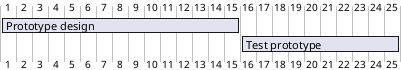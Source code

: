 {
  "sha1": "rdemo1ev2999v0sw6y8nnwepkm43j2p",
  "insertion": {
    "when": "2024-06-04T17:28:43.624Z",
    "user": "plantuml@gmail.com"
  }
}
@startgantt
[Prototype design] requires 15 days
[Test prototype] requires 10 days

[Prototype design] ends D+14
[Test prototype] ends D+24
@endgantt
